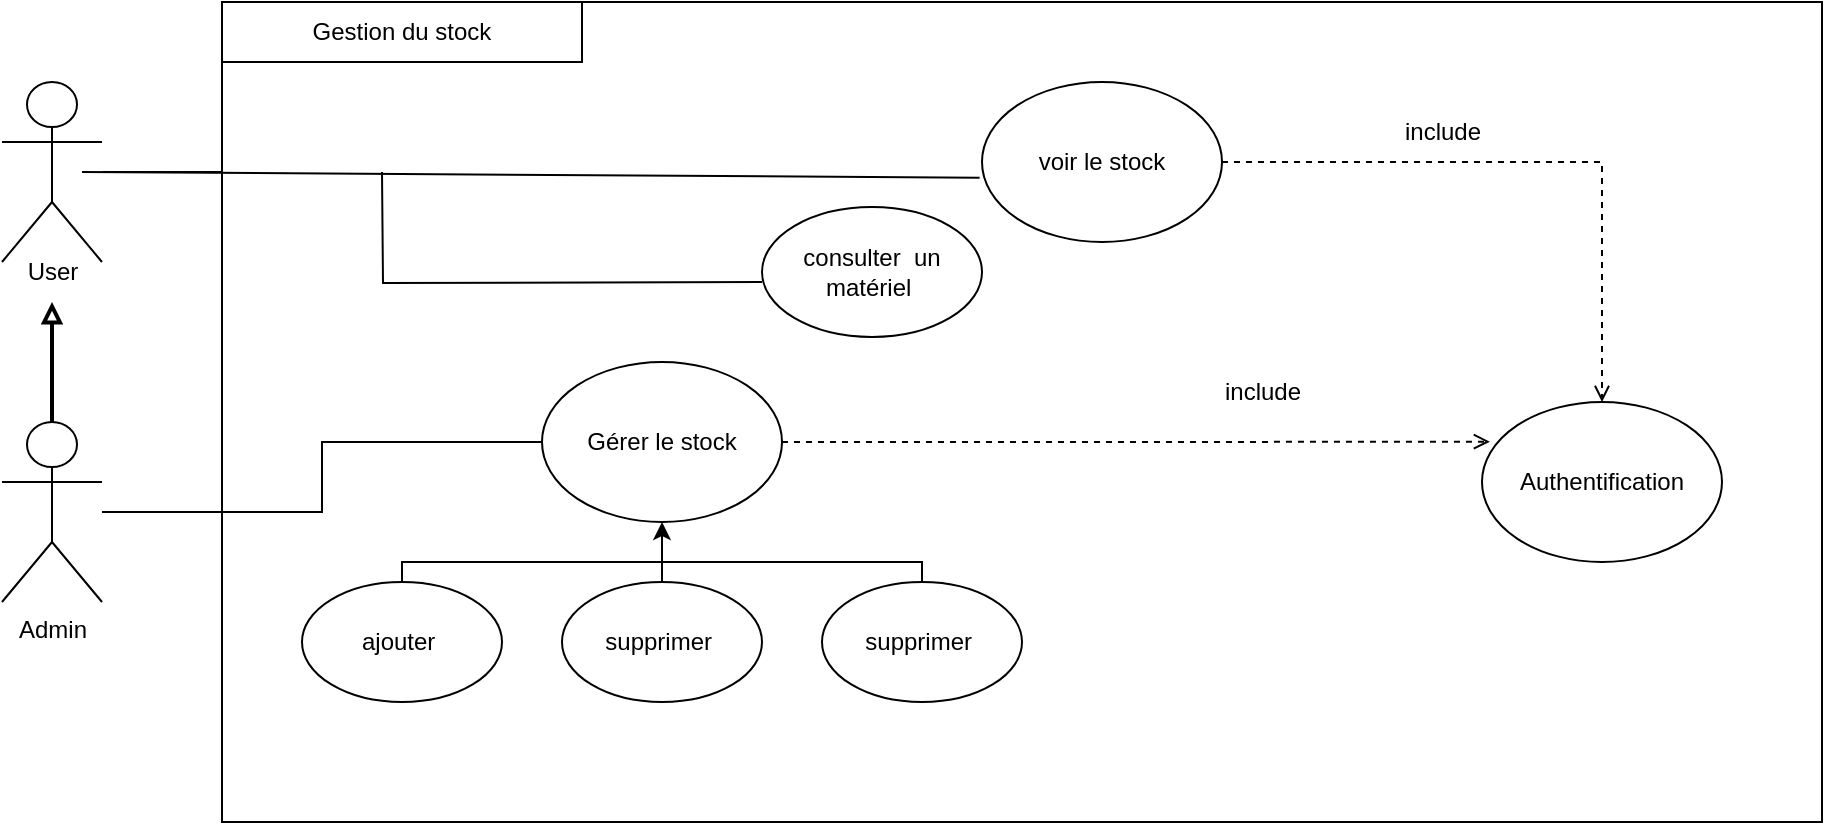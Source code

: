 <mxfile version="21.1.4" type="device">
  <diagram name="Page-1" id="Vf9_vrIpa7qaZsOBXVjF">
    <mxGraphModel dx="1050" dy="573" grid="1" gridSize="10" guides="1" tooltips="1" connect="1" arrows="1" fold="1" page="1" pageScale="1" pageWidth="827" pageHeight="1169" math="0" shadow="0">
      <root>
        <mxCell id="0" />
        <mxCell id="1" parent="0" />
        <mxCell id="Tac1BlyIh8F7AcOJ1vz7-11" style="edgeStyle=orthogonalEdgeStyle;rounded=0;orthogonalLoop=1;jettySize=auto;html=1;endArrow=block;endFill=0;strokeWidth=2;" edge="1" parent="1" source="Tac1BlyIh8F7AcOJ1vz7-2" target="Tac1BlyIh8F7AcOJ1vz7-13">
          <mxGeometry relative="1" as="geometry">
            <mxPoint x="50" y="260" as="targetPoint" />
          </mxGeometry>
        </mxCell>
        <mxCell id="Tac1BlyIh8F7AcOJ1vz7-2" value="Admin" style="shape=umlActor;verticalLabelPosition=bottom;verticalAlign=top;html=1;" vertex="1" parent="1">
          <mxGeometry x="30" y="320" width="50" height="90" as="geometry" />
        </mxCell>
        <mxCell id="Tac1BlyIh8F7AcOJ1vz7-37" style="edgeStyle=orthogonalEdgeStyle;rounded=0;orthogonalLoop=1;jettySize=auto;html=1;" edge="1" parent="1" source="Tac1BlyIh8F7AcOJ1vz7-4" target="Tac1BlyIh8F7AcOJ1vz7-36">
          <mxGeometry relative="1" as="geometry">
            <Array as="points">
              <mxPoint x="245" y="195" />
              <mxPoint x="245" y="245" />
            </Array>
          </mxGeometry>
        </mxCell>
        <mxCell id="Tac1BlyIh8F7AcOJ1vz7-4" value="" style="shape=umlActor;verticalLabelPosition=bottom;verticalAlign=top;html=1;" vertex="1" parent="1">
          <mxGeometry x="30" y="150" width="50" height="90" as="geometry" />
        </mxCell>
        <mxCell id="Tac1BlyIh8F7AcOJ1vz7-13" value="User" style="text;html=1;align=center;verticalAlign=middle;resizable=0;points=[];autosize=1;strokeColor=none;fillColor=none;" vertex="1" parent="1">
          <mxGeometry x="30" y="230" width="50" height="30" as="geometry" />
        </mxCell>
        <mxCell id="Tac1BlyIh8F7AcOJ1vz7-14" value="" style="rounded=0;whiteSpace=wrap;html=1;" vertex="1" parent="1">
          <mxGeometry x="140" y="110" width="800" height="410" as="geometry" />
        </mxCell>
        <mxCell id="Tac1BlyIh8F7AcOJ1vz7-15" value="Gestion du stock" style="rounded=0;whiteSpace=wrap;html=1;" vertex="1" parent="1">
          <mxGeometry x="140" y="110" width="180" height="30" as="geometry" />
        </mxCell>
        <mxCell id="Tac1BlyIh8F7AcOJ1vz7-19" style="rounded=0;orthogonalLoop=1;jettySize=auto;html=1;endArrow=none;endFill=0;exitX=-0.01;exitY=0.598;exitDx=0;exitDy=0;exitPerimeter=0;" edge="1" parent="1" source="Tac1BlyIh8F7AcOJ1vz7-17">
          <mxGeometry relative="1" as="geometry">
            <mxPoint x="70" y="195" as="targetPoint" />
          </mxGeometry>
        </mxCell>
        <mxCell id="Tac1BlyIh8F7AcOJ1vz7-25" style="edgeStyle=orthogonalEdgeStyle;rounded=0;orthogonalLoop=1;jettySize=auto;html=1;dashed=1;endArrow=open;endFill=0;" edge="1" parent="1" source="Tac1BlyIh8F7AcOJ1vz7-17" target="Tac1BlyIh8F7AcOJ1vz7-24">
          <mxGeometry relative="1" as="geometry" />
        </mxCell>
        <mxCell id="Tac1BlyIh8F7AcOJ1vz7-17" value="voir le stock" style="ellipse;whiteSpace=wrap;html=1;" vertex="1" parent="1">
          <mxGeometry x="520" y="150" width="120" height="80" as="geometry" />
        </mxCell>
        <mxCell id="Tac1BlyIh8F7AcOJ1vz7-26" style="edgeStyle=orthogonalEdgeStyle;rounded=0;orthogonalLoop=1;jettySize=auto;html=1;dashed=1;endArrow=open;endFill=0;entryX=0.033;entryY=0.248;entryDx=0;entryDy=0;entryPerimeter=0;" edge="1" parent="1" source="Tac1BlyIh8F7AcOJ1vz7-20" target="Tac1BlyIh8F7AcOJ1vz7-24">
          <mxGeometry relative="1" as="geometry">
            <Array as="points" />
          </mxGeometry>
        </mxCell>
        <mxCell id="Tac1BlyIh8F7AcOJ1vz7-35" style="edgeStyle=orthogonalEdgeStyle;rounded=0;orthogonalLoop=1;jettySize=auto;html=1;endArrow=none;endFill=0;" edge="1" parent="1" source="Tac1BlyIh8F7AcOJ1vz7-20" target="Tac1BlyIh8F7AcOJ1vz7-2">
          <mxGeometry relative="1" as="geometry" />
        </mxCell>
        <mxCell id="Tac1BlyIh8F7AcOJ1vz7-20" value="Gérer le stock" style="ellipse;whiteSpace=wrap;html=1;" vertex="1" parent="1">
          <mxGeometry x="300" y="290" width="120" height="80" as="geometry" />
        </mxCell>
        <mxCell id="Tac1BlyIh8F7AcOJ1vz7-31" style="edgeStyle=orthogonalEdgeStyle;rounded=0;orthogonalLoop=1;jettySize=auto;html=1;entryX=0.5;entryY=1;entryDx=0;entryDy=0;" edge="1" parent="1" source="Tac1BlyIh8F7AcOJ1vz7-21" target="Tac1BlyIh8F7AcOJ1vz7-20">
          <mxGeometry relative="1" as="geometry">
            <Array as="points">
              <mxPoint x="230" y="390" />
              <mxPoint x="360" y="390" />
            </Array>
          </mxGeometry>
        </mxCell>
        <mxCell id="Tac1BlyIh8F7AcOJ1vz7-21" value="ajouter&amp;nbsp;" style="ellipse;whiteSpace=wrap;html=1;" vertex="1" parent="1">
          <mxGeometry x="180" y="400" width="100" height="60" as="geometry" />
        </mxCell>
        <mxCell id="Tac1BlyIh8F7AcOJ1vz7-32" style="edgeStyle=orthogonalEdgeStyle;rounded=0;orthogonalLoop=1;jettySize=auto;html=1;endArrow=none;endFill=0;" edge="1" parent="1" source="Tac1BlyIh8F7AcOJ1vz7-22">
          <mxGeometry relative="1" as="geometry">
            <mxPoint x="360" y="380" as="targetPoint" />
          </mxGeometry>
        </mxCell>
        <mxCell id="Tac1BlyIh8F7AcOJ1vz7-22" value="supprimer&amp;nbsp;" style="ellipse;whiteSpace=wrap;html=1;" vertex="1" parent="1">
          <mxGeometry x="310" y="400" width="100" height="60" as="geometry" />
        </mxCell>
        <mxCell id="Tac1BlyIh8F7AcOJ1vz7-33" style="edgeStyle=orthogonalEdgeStyle;rounded=0;orthogonalLoop=1;jettySize=auto;html=1;endArrow=none;endFill=0;" edge="1" parent="1" source="Tac1BlyIh8F7AcOJ1vz7-23">
          <mxGeometry relative="1" as="geometry">
            <mxPoint x="360" y="390" as="targetPoint" />
            <Array as="points">
              <mxPoint x="490" y="390" />
            </Array>
          </mxGeometry>
        </mxCell>
        <mxCell id="Tac1BlyIh8F7AcOJ1vz7-23" value="supprimer&amp;nbsp;" style="ellipse;whiteSpace=wrap;html=1;" vertex="1" parent="1">
          <mxGeometry x="440" y="400" width="100" height="60" as="geometry" />
        </mxCell>
        <mxCell id="Tac1BlyIh8F7AcOJ1vz7-24" value="Authentification" style="ellipse;whiteSpace=wrap;html=1;" vertex="1" parent="1">
          <mxGeometry x="770" y="310" width="120" height="80" as="geometry" />
        </mxCell>
        <mxCell id="Tac1BlyIh8F7AcOJ1vz7-27" value="include" style="text;html=1;align=center;verticalAlign=middle;resizable=0;points=[];autosize=1;strokeColor=none;fillColor=none;" vertex="1" parent="1">
          <mxGeometry x="720" y="160" width="60" height="30" as="geometry" />
        </mxCell>
        <mxCell id="Tac1BlyIh8F7AcOJ1vz7-28" value="include" style="text;html=1;align=center;verticalAlign=middle;resizable=0;points=[];autosize=1;strokeColor=none;fillColor=none;" vertex="1" parent="1">
          <mxGeometry x="630" y="290" width="60" height="30" as="geometry" />
        </mxCell>
        <mxCell id="Tac1BlyIh8F7AcOJ1vz7-38" style="edgeStyle=orthogonalEdgeStyle;rounded=0;orthogonalLoop=1;jettySize=auto;html=1;endArrow=none;endFill=0;" edge="1" parent="1">
          <mxGeometry relative="1" as="geometry">
            <mxPoint x="220" y="195" as="targetPoint" />
            <mxPoint x="410" y="250" as="sourcePoint" />
          </mxGeometry>
        </mxCell>
        <mxCell id="Tac1BlyIh8F7AcOJ1vz7-36" value="consulter&amp;nbsp; un matériel&amp;nbsp;" style="ellipse;whiteSpace=wrap;html=1;" vertex="1" parent="1">
          <mxGeometry x="410" y="212.5" width="110" height="65" as="geometry" />
        </mxCell>
      </root>
    </mxGraphModel>
  </diagram>
</mxfile>
